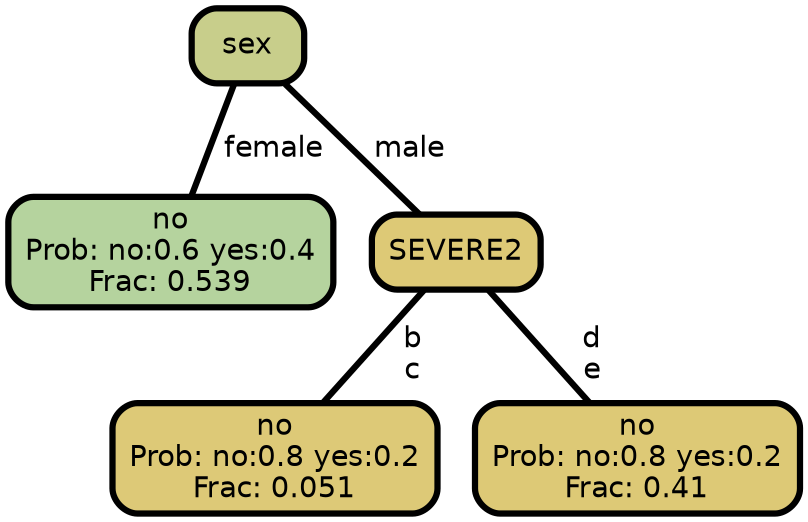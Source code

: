 graph Tree {
node [shape=box, style="filled, rounded",color="black",penwidth="3",fontcolor="black",                 fontname=helvetica] ;
graph [ranksep="0 equally", splines=straight,                 bgcolor=transparent, dpi=200] ;
edge [fontname=helvetica, color=black] ;
0 [label="no
Prob: no:0.6 yes:0.4
Frac: 0.539", fillcolor="#b5d39e"] ;
1 [label="sex", fillcolor="#c8ce8b"] ;
2 [label="no
Prob: no:0.8 yes:0.2
Frac: 0.051", fillcolor="#ddc977"] ;
3 [label="SEVERE2", fillcolor="#ddc976"] ;
4 [label="no
Prob: no:0.8 yes:0.2
Frac: 0.41", fillcolor="#ddc976"] ;
1 -- 0 [label=" female",penwidth=3] ;
1 -- 3 [label=" male",penwidth=3] ;
3 -- 2 [label=" b\n c",penwidth=3] ;
3 -- 4 [label=" d\n e",penwidth=3] ;
{rank = same;}}